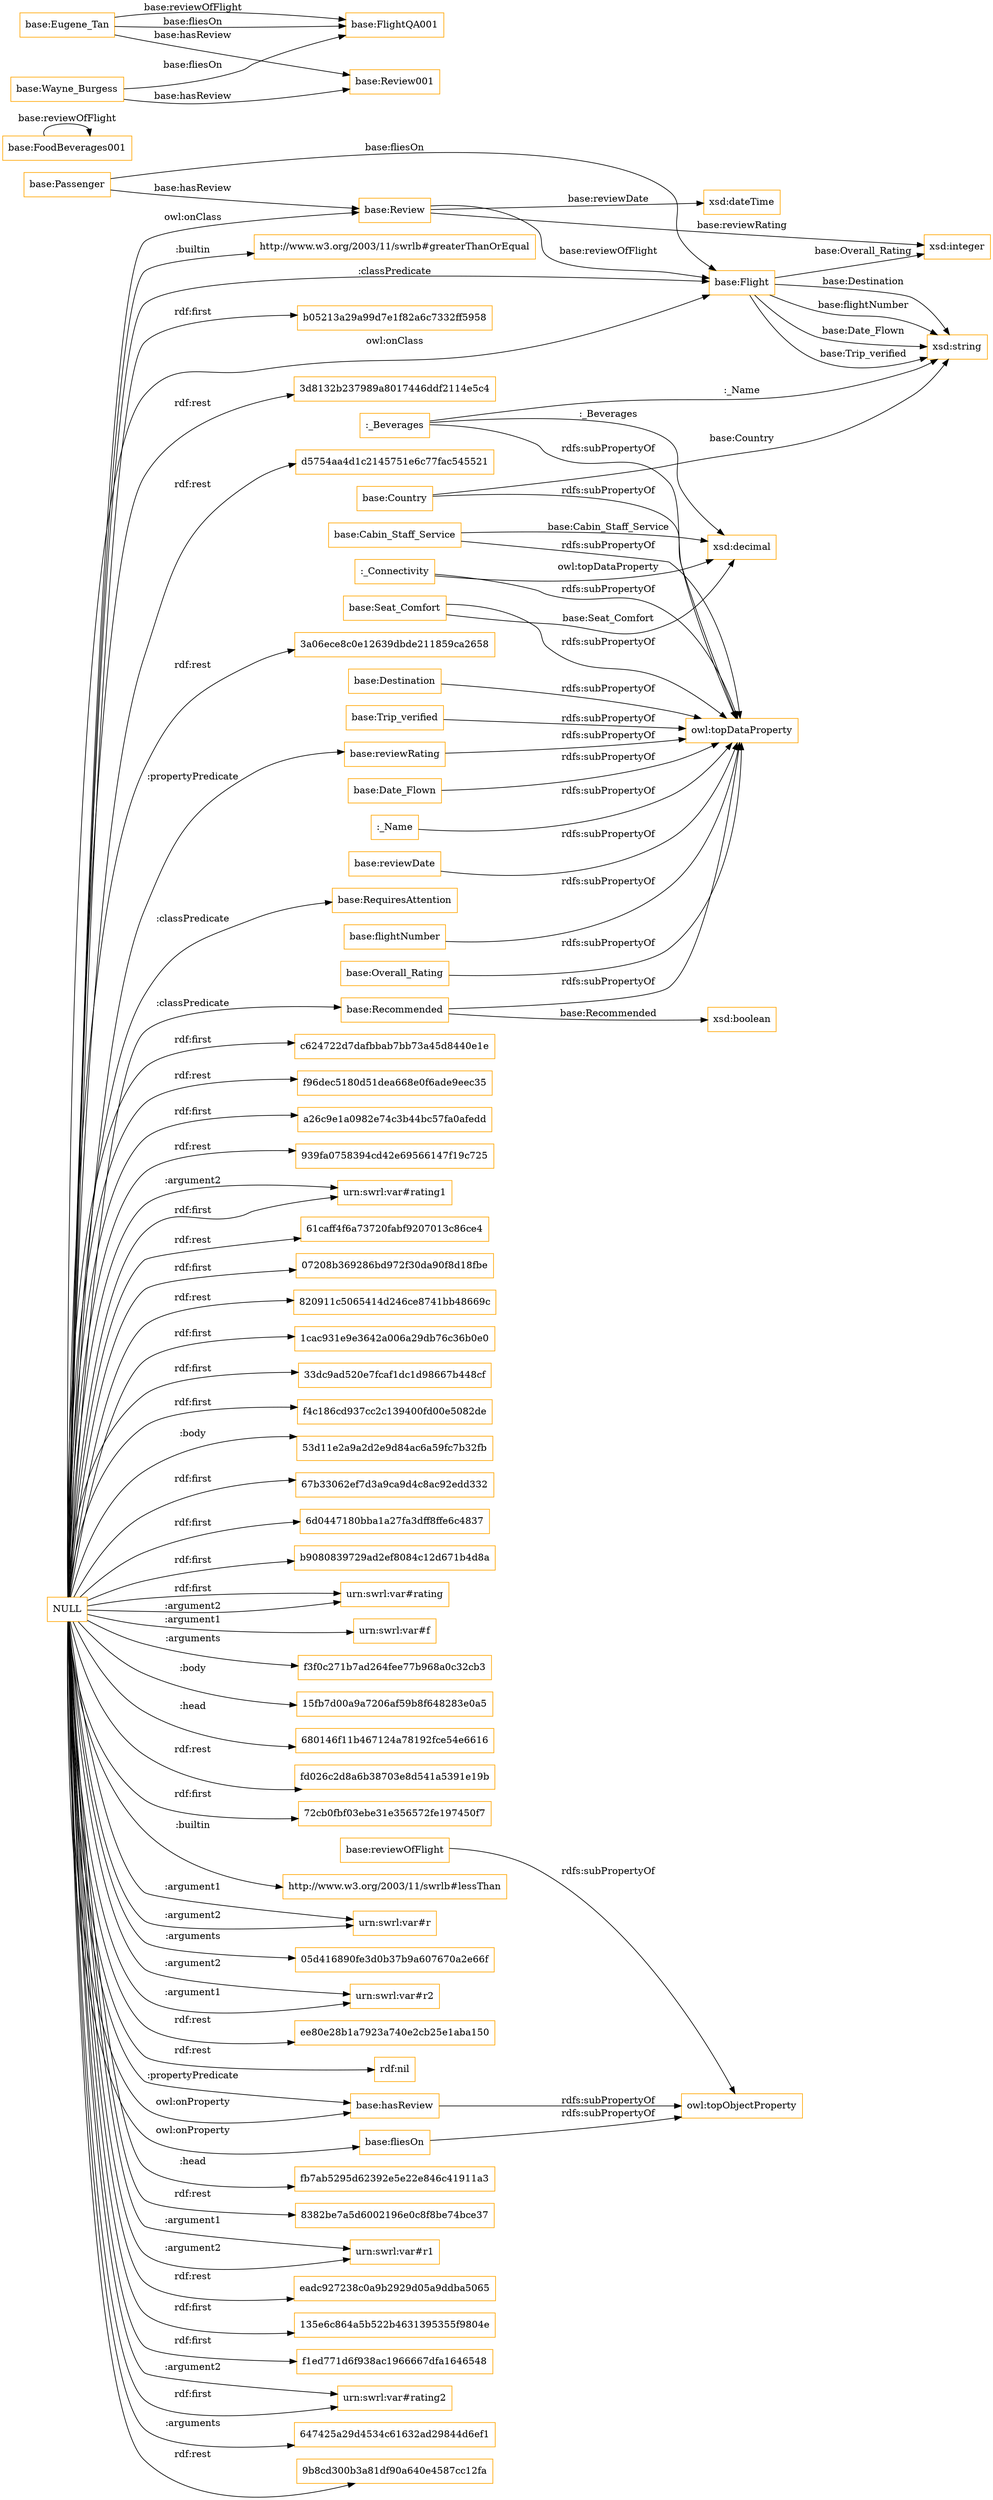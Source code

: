 digraph ar2dtool_diagram { 
rankdir=LR;
size="1501"
node [shape = rectangle, color="orange"]; "base:RequiresAttention" "base:Passenger" "base:Date_Flown" "base:Cabin_Staff_Service" "base:Country" "base:Seat_Comfort" ":_Connectivity" "base:Review" "base:Overall_Rating" "base:Destination" "base:Recommended" "base:Trip_verified" "base:Flight" ":_Beverages" ; /*classes style*/
	"NULL" -> "a26c9e1a0982e74c3b44bc57fa0afedd" [ label = "rdf:first" ];
	"NULL" -> "939fa0758394cd42e69566147f19c725" [ label = "rdf:rest" ];
	"NULL" -> "urn:swrl:var#rating1" [ label = "rdf:first" ];
	"NULL" -> "61caff4f6a73720fabf9207013c86ce4" [ label = "rdf:rest" ];
	"NULL" -> "07208b369286bd972f30da90f8d18fbe" [ label = "rdf:first" ];
	"NULL" -> "820911c5065414d246ce8741bb48669c" [ label = "rdf:rest" ];
	"NULL" -> "1cac931e9e3642a006a29db76c36b0e0" [ label = "rdf:first" ];
	"NULL" -> "33dc9ad520e7fcaf1dc1d98667b448cf" [ label = "rdf:first" ];
	"NULL" -> "f4c186cd937cc2c139400fd00e5082de" [ label = "rdf:first" ];
	"NULL" -> "53d11e2a9a2d2e9d84ac6a59fc7b32fb" [ label = ":body" ];
	"NULL" -> "67b33062ef7d3a9ca9d4c8ac92edd332" [ label = "rdf:first" ];
	"NULL" -> "base:reviewRating" [ label = ":propertyPredicate" ];
	"NULL" -> "6d0447180bba1a27fa3dff8ffe6c4837" [ label = "rdf:first" ];
	"NULL" -> "b9080839729ad2ef8084c12d671b4d8a" [ label = "rdf:first" ];
	"NULL" -> "urn:swrl:var#f" [ label = ":argument1" ];
	"NULL" -> "f3f0c271b7ad264fee77b968a0c32cb3" [ label = ":arguments" ];
	"NULL" -> "15fb7d00a9a7206af59b8f648283e0a5" [ label = ":body" ];
	"NULL" -> "680146f11b467124a78192fce54e6616" [ label = ":head" ];
	"NULL" -> "fd026c2d8a6b38703e8d541a5391e19b" [ label = "rdf:rest" ];
	"NULL" -> "base:RequiresAttention" [ label = ":classPredicate" ];
	"NULL" -> "72cb0fbf03ebe31e356572fe197450f7" [ label = "rdf:first" ];
	"NULL" -> "http://www.w3.org/2003/11/swrlb#lessThan" [ label = ":builtin" ];
	"NULL" -> "urn:swrl:var#r" [ label = ":argument2" ];
	"NULL" -> "05d416890fe3d0b37b9a607670a2e66f" [ label = ":arguments" ];
	"NULL" -> "urn:swrl:var#r2" [ label = ":argument1" ];
	"NULL" -> "ee80e28b1a7923a740e2cb25e1aba150" [ label = "rdf:rest" ];
	"NULL" -> "rdf:nil" [ label = "rdf:rest" ];
	"NULL" -> "base:Review" [ label = "owl:onClass" ];
	"NULL" -> "base:hasReview" [ label = "owl:onProperty" ];
	"NULL" -> "base:fliesOn" [ label = "owl:onProperty" ];
	"NULL" -> "fb7ab5295d62392e5e22e846c41911a3" [ label = ":head" ];
	"NULL" -> "8382be7a5d6002196e0c8f8be74bce37" [ label = "rdf:rest" ];
	"NULL" -> "urn:swrl:var#r1" [ label = ":argument2" ];
	"NULL" -> "urn:swrl:var#rating1" [ label = ":argument2" ];
	"NULL" -> "eadc927238c0a9b2929d05a9ddba5065" [ label = "rdf:rest" ];
	"NULL" -> "135e6c864a5b522b4631395355f9804e" [ label = "rdf:first" ];
	"NULL" -> "base:Recommended" [ label = ":classPredicate" ];
	"NULL" -> "f1ed771d6f938ac1966667dfa1646548" [ label = "rdf:first" ];
	"NULL" -> "base:Flight" [ label = "owl:onClass" ];
	"NULL" -> "urn:swrl:var#rating2" [ label = "rdf:first" ];
	"NULL" -> "647425a29d4534c61632ad29844d6ef1" [ label = ":arguments" ];
	"NULL" -> "urn:swrl:var#r1" [ label = ":argument1" ];
	"NULL" -> "9b8cd300b3a81df90a640e4587cc12fa" [ label = "rdf:rest" ];
	"NULL" -> "urn:swrl:var#rating" [ label = "rdf:first" ];
	"NULL" -> "base:hasReview" [ label = ":propertyPredicate" ];
	"NULL" -> "urn:swrl:var#rating2" [ label = ":argument2" ];
	"NULL" -> "http://www.w3.org/2003/11/swrlb#greaterThanOrEqual" [ label = ":builtin" ];
	"NULL" -> "b05213a29a99d7e1f82a6c7332ff5958" [ label = "rdf:first" ];
	"NULL" -> "urn:swrl:var#rating" [ label = ":argument2" ];
	"NULL" -> "base:Flight" [ label = ":classPredicate" ];
	"NULL" -> "3d8132b237989a8017446ddf2114e5c4" [ label = "rdf:rest" ];
	"NULL" -> "d5754aa4d1c2145751e6c77fac545521" [ label = "rdf:rest" ];
	"NULL" -> "3a06ece8c0e12639dbde211859ca2658" [ label = "rdf:rest" ];
	"NULL" -> "urn:swrl:var#r2" [ label = ":argument2" ];
	"NULL" -> "c624722d7dafbbab7bb73a45d8440e1e" [ label = "rdf:first" ];
	"NULL" -> "f96dec5180d51dea668e0f6ade9eec35" [ label = "rdf:rest" ];
	"NULL" -> "urn:swrl:var#r" [ label = ":argument1" ];
	"base:Date_Flown" -> "owl:topDataProperty" [ label = "rdfs:subPropertyOf" ];
	"base:Destination" -> "owl:topDataProperty" [ label = "rdfs:subPropertyOf" ];
	"base:hasReview" -> "owl:topObjectProperty" [ label = "rdfs:subPropertyOf" ];
	"base:Seat_Comfort" -> "owl:topDataProperty" [ label = "rdfs:subPropertyOf" ];
	"base:FoodBeverages001" -> "base:FoodBeverages001" [ label = "base:reviewOfFlight" ];
	"base:Trip_verified" -> "owl:topDataProperty" [ label = "rdfs:subPropertyOf" ];
	":_Name" -> "owl:topDataProperty" [ label = "rdfs:subPropertyOf" ];
	"base:reviewOfFlight" -> "owl:topObjectProperty" [ label = "rdfs:subPropertyOf" ];
	":_Connectivity" -> "owl:topDataProperty" [ label = "rdfs:subPropertyOf" ];
	"base:Recommended" -> "owl:topDataProperty" [ label = "rdfs:subPropertyOf" ];
	"base:fliesOn" -> "owl:topObjectProperty" [ label = "rdfs:subPropertyOf" ];
	"base:Country" -> "owl:topDataProperty" [ label = "rdfs:subPropertyOf" ];
	":_Beverages" -> "owl:topDataProperty" [ label = "rdfs:subPropertyOf" ];
	"base:reviewDate" -> "owl:topDataProperty" [ label = "rdfs:subPropertyOf" ];
	"base:reviewRating" -> "owl:topDataProperty" [ label = "rdfs:subPropertyOf" ];
	"base:Wayne_Burgess" -> "base:Review001" [ label = "base:hasReview" ];
	"base:Wayne_Burgess" -> "base:FlightQA001" [ label = "base:fliesOn" ];
	"base:flightNumber" -> "owl:topDataProperty" [ label = "rdfs:subPropertyOf" ];
	"base:Eugene_Tan" -> "base:FlightQA001" [ label = "base:reviewOfFlight" ];
	"base:Eugene_Tan" -> "base:FlightQA001" [ label = "base:fliesOn" ];
	"base:Eugene_Tan" -> "base:Review001" [ label = "base:hasReview" ];
	"base:Overall_Rating" -> "owl:topDataProperty" [ label = "rdfs:subPropertyOf" ];
	"base:Cabin_Staff_Service" -> "owl:topDataProperty" [ label = "rdfs:subPropertyOf" ];
	"base:Flight" -> "xsd:string" [ label = "base:Trip_verified" ];
	"base:Flight" -> "xsd:string" [ label = "base:Destination" ];
	"base:Flight" -> "xsd:integer" [ label = "base:Overall_Rating" ];
	"base:Seat_Comfort" -> "xsd:decimal" [ label = "base:Seat_Comfort" ];
	"base:Country" -> "xsd:string" [ label = "base:Country" ];
	"base:Review" -> "xsd:integer" [ label = "base:reviewRating" ];
	"base:Flight" -> "xsd:string" [ label = "base:flightNumber" ];
	"base:Passenger" -> "base:Review" [ label = "base:hasReview" ];
	"base:Cabin_Staff_Service" -> "xsd:decimal" [ label = "base:Cabin_Staff_Service" ];
	"base:Review" -> "xsd:dateTime" [ label = "base:reviewDate" ];
	"base:Flight" -> "xsd:string" [ label = "base:Date_Flown" ];
	":_Connectivity" -> "xsd:decimal" [ label = "owl:topDataProperty" ];
	"base:Review" -> "base:Flight" [ label = "base:reviewOfFlight" ];
	"base:Recommended" -> "xsd:boolean" [ label = "base:Recommended" ];
	":_Beverages" -> "xsd:decimal" [ label = ":_Beverages" ];
	":_Beverages" -> "xsd:string" [ label = ":_Name" ];
	"base:Passenger" -> "base:Flight" [ label = "base:fliesOn" ];

}
